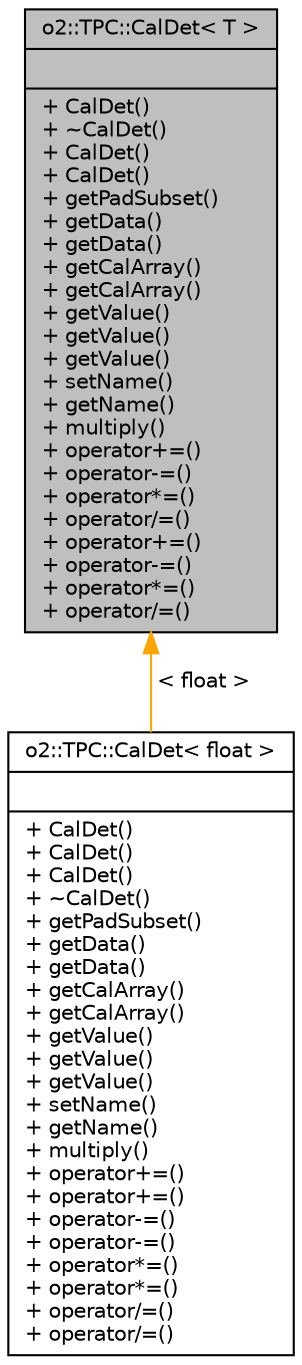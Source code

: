 digraph "o2::TPC::CalDet&lt; T &gt;"
{
 // INTERACTIVE_SVG=YES
  bgcolor="transparent";
  edge [fontname="Helvetica",fontsize="10",labelfontname="Helvetica",labelfontsize="10"];
  node [fontname="Helvetica",fontsize="10",shape=record];
  Node1 [label="{o2::TPC::CalDet\< T \>\n||+ CalDet()\l+ ~CalDet()\l+ CalDet()\l+ CalDet()\l+ getPadSubset()\l+ getData()\l+ getData()\l+ getCalArray()\l+ getCalArray()\l+ getValue()\l+ getValue()\l+ getValue()\l+ setName()\l+ getName()\l+ multiply()\l+ operator+=()\l+ operator-=()\l+ operator*=()\l+ operator/=()\l+ operator+=()\l+ operator-=()\l+ operator*=()\l+ operator/=()\l}",height=0.2,width=0.4,color="black", fillcolor="grey75", style="filled" fontcolor="black"];
  Node1 -> Node2 [dir="back",color="orange",fontsize="10",style="solid",label=" \< float \>" ,fontname="Helvetica"];
  Node2 [label="{o2::TPC::CalDet\< float \>\n||+ CalDet()\l+ CalDet()\l+ CalDet()\l+ ~CalDet()\l+ getPadSubset()\l+ getData()\l+ getData()\l+ getCalArray()\l+ getCalArray()\l+ getValue()\l+ getValue()\l+ getValue()\l+ setName()\l+ getName()\l+ multiply()\l+ operator+=()\l+ operator+=()\l+ operator-=()\l+ operator-=()\l+ operator*=()\l+ operator*=()\l+ operator/=()\l+ operator/=()\l}",height=0.2,width=0.4,color="black",URL="$d8/d6c/classo2_1_1TPC_1_1CalDet.html"];
}
